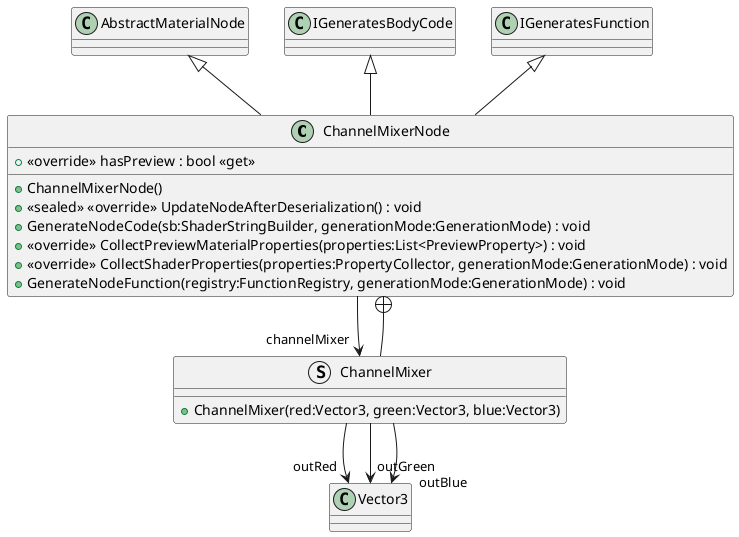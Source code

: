 @startuml
class ChannelMixerNode {
    + ChannelMixerNode()
    + <<override>> hasPreview : bool <<get>>
    + <<sealed>> <<override>> UpdateNodeAfterDeserialization() : void
    + GenerateNodeCode(sb:ShaderStringBuilder, generationMode:GenerationMode) : void
    + <<override>> CollectPreviewMaterialProperties(properties:List<PreviewProperty>) : void
    + <<override>> CollectShaderProperties(properties:PropertyCollector, generationMode:GenerationMode) : void
    + GenerateNodeFunction(registry:FunctionRegistry, generationMode:GenerationMode) : void
}
struct ChannelMixer {
    + ChannelMixer(red:Vector3, green:Vector3, blue:Vector3)
}
AbstractMaterialNode <|-- ChannelMixerNode
IGeneratesBodyCode <|-- ChannelMixerNode
IGeneratesFunction <|-- ChannelMixerNode
ChannelMixerNode --> "channelMixer" ChannelMixer
ChannelMixerNode +-- ChannelMixer
ChannelMixer --> "outRed" Vector3
ChannelMixer --> "outGreen" Vector3
ChannelMixer --> "outBlue" Vector3
@enduml
